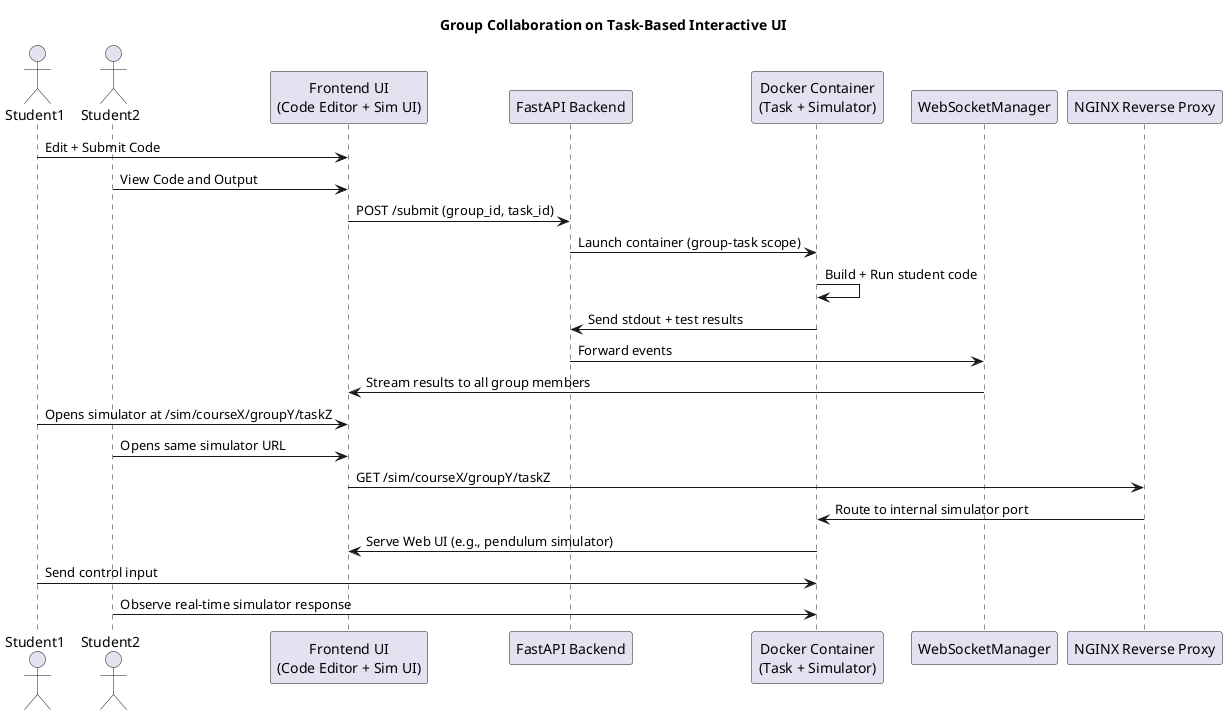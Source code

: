 @startuml
title Group Collaboration on Task-Based Interactive UI

actor Student1
actor Student2

participant "Frontend UI\n(Code Editor + Sim UI)" as UI
participant "FastAPI Backend" as Backend
participant "Docker Container\n(Task + Simulator)" as Container
participant "WebSocketManager" as WS
participant "NGINX Reverse Proxy" as NGINX

Student1 -> UI : Edit + Submit Code
Student2 -> UI : View Code and Output

UI -> Backend : POST /submit (group_id, task_id)

Backend -> Container : Launch container (group-task scope)
Container -> Container : Build + Run student code
Container -> Backend : Send stdout + test results

Backend -> WS : Forward events
WS -> UI : Stream results to all group members

Student1 -> UI : Opens simulator at /sim/courseX/groupY/taskZ
Student2 -> UI : Opens same simulator URL

UI -> NGINX : GET /sim/courseX/groupY/taskZ
NGINX -> Container : Route to internal simulator port
Container -> UI : Serve Web UI (e.g., pendulum simulator)

Student1 -> Container : Send control input
Student2 -> Container : Observe real-time simulator response

@enduml

